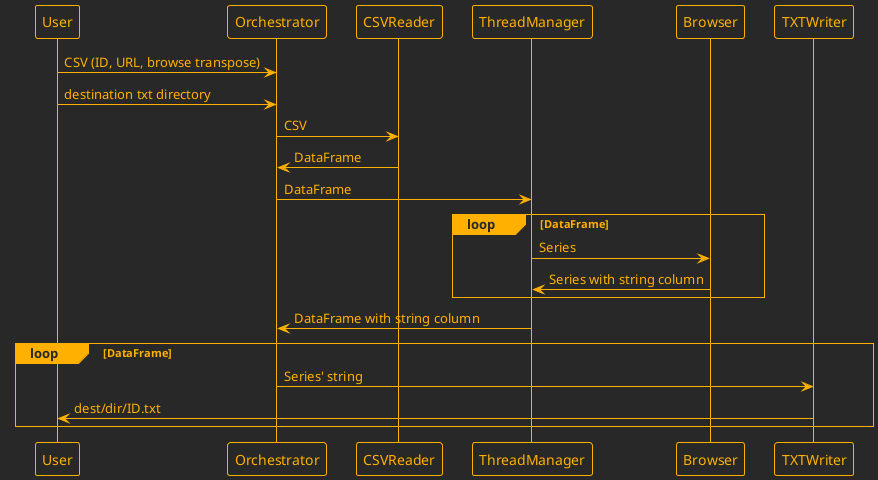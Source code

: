 @startuml flow
!theme crt-amber

participant User
participant Orchestrator
participant CSVReader
participant ThreadManager
participant Browser
participant TXTWriter

User         -> Orchestrator : CSV (ID, URL, browse transpose)
User         -> Orchestrator : destination txt directory
Orchestrator -> CSVReader    : CSV
CSVReader    -> Orchestrator : DataFrame
Orchestrator -> ThreadManager: DataFrame
loop DataFrame
    ThreadManager -> Browser      : Series
    Browser       -> ThreadManager: Series with string column
end
ThreadManager -> Orchestrator: DataFrame with string column
loop DataFrame
    Orchestrator -> TXTWriter: Series' string
    TXTWriter    -> User     : dest/dir/ID.txt
end

@enduml